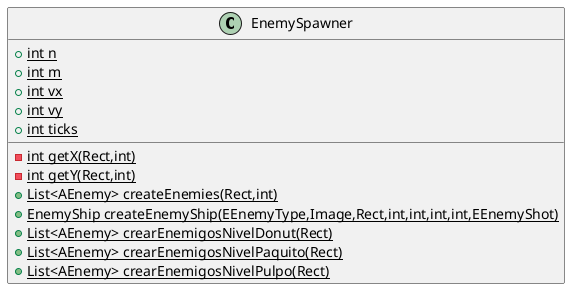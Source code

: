 @startuml
class EnemySpawner {
+ {static} int n
+ {static} int m
+ {static} int vx
+ {static} int vy
+ {static} int ticks
- {static} int getX(Rect,int)
- {static} int getY(Rect,int)
+ {static} List<AEnemy> createEnemies(Rect,int)
+ {static} EnemyShip createEnemyShip(EEnemyType,Image,Rect,int,int,int,int,EEnemyShot)
+ {static} List<AEnemy> crearEnemigosNivelDonut(Rect)
+ {static} List<AEnemy> crearEnemigosNivelPaquito(Rect)
+ {static} List<AEnemy> crearEnemigosNivelPulpo(Rect)
}
@enduml